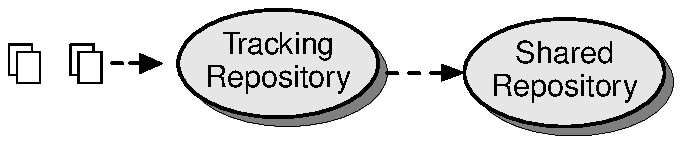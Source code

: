 .ft H
.ps 11
.vs 12
.PS
define two {
	w = .15
	h = .2
	box thick .5 wid w ht h 
	box fill 0 thick .5 wid w ht h with .c at last box.c + .05,-.05
}
define files {
	[
	[two]
	[two] with .w at last [].e + .2,0
	]
}
	scale = 1.3
	drop = .06
	f = .5
	w = 1.3
	h = .7
R:	ellipse thick 0 fill f wid w ht h
S:	ellipse thick 1 wid w ht h fill .1 "Tracking" "Repository" \
	    with .n at last ellipse.n + (-drop, drop)
	arrowwid = .13
	arrowht = .15
	linethick = 1
	[files] with .e at S.w - .5,0
	line dashed -> from last [].e +.07,0 to S.w - .1,0
W: [
	S: ellipse thick 0 fill f wid w ht h
	A: ellipse thick 1 wid w ht h fill .1 "Shared" "Repository" \
	    with .n at last ellipse.n + (-drop, drop)
] with .A.w at R.e + .5,0
arrowwid = .11
arrowht = .15
linethick = 1
line dashed rad .3 -> from R.e to W.A.w
.PE
.ps \n[PS]
.vs \n[VS]
.ft R
